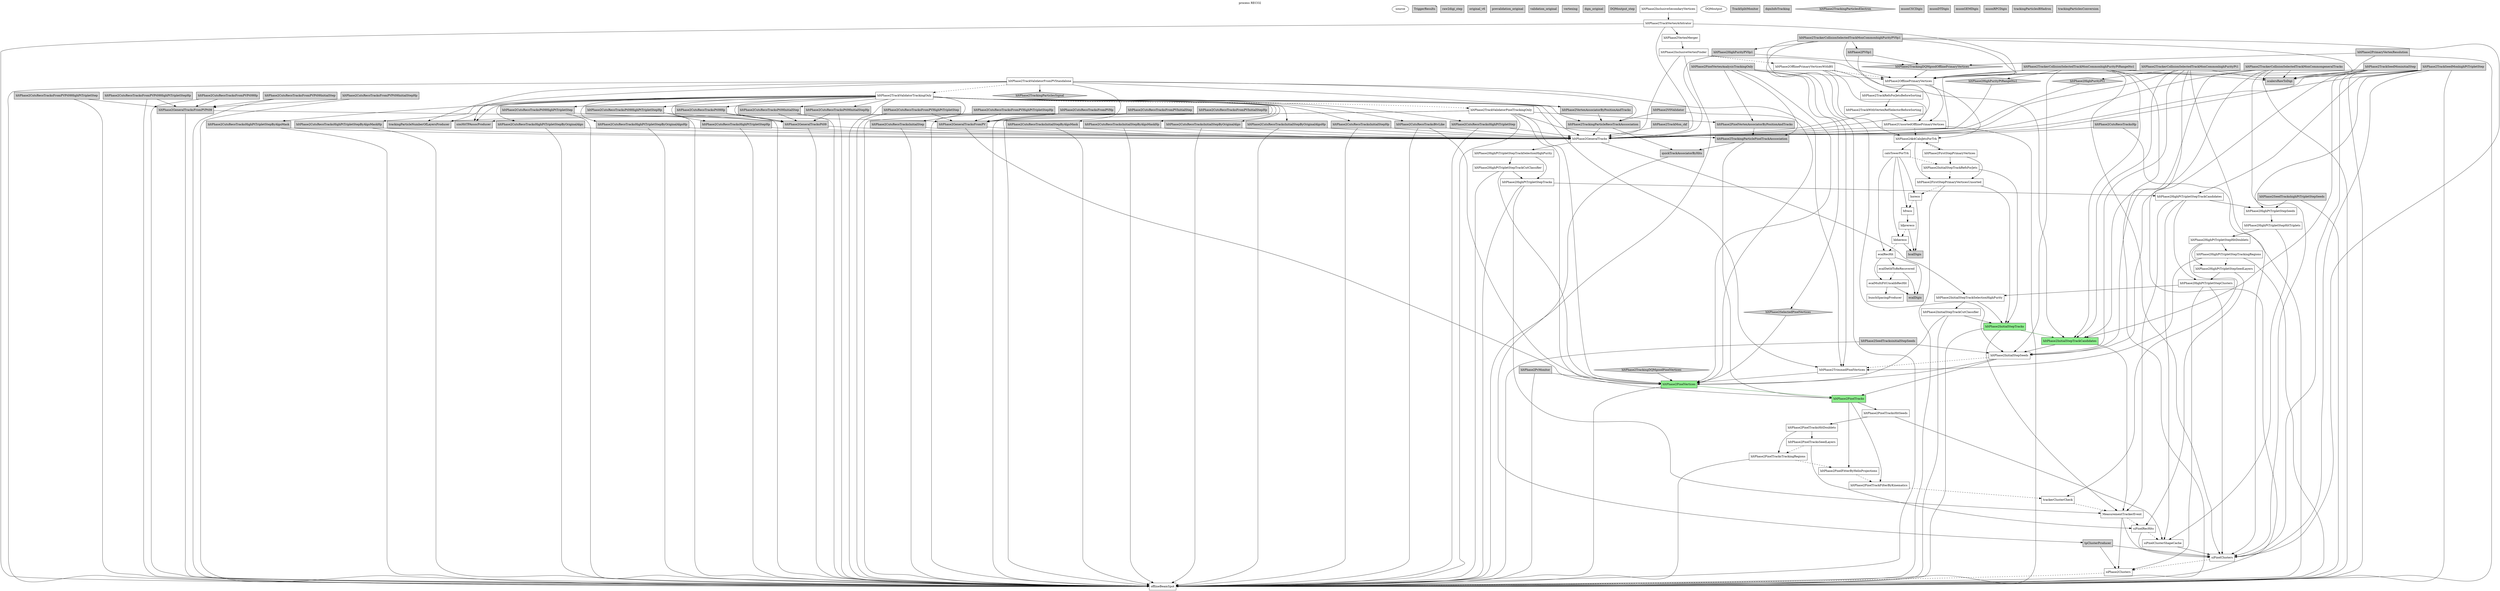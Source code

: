 digraph RECO2 {
graph [
label="process RECO2", labelloc=top];
0[color=black, fillcolor=white, label=source, shape=oval, style=filled, tooltip=PoolSource];
1[color=black, fillcolor=lightgrey, label=TriggerResults, shape=note, style=filled, tooltip=TriggerResultInserter];
2[color=black, fillcolor=lightgrey, label=raw2digi_step, shape=box, style=filled, tooltip=PathStatusInserter];
3[color=black, fillcolor=lightgrey, label=original_v6, shape=box, style=filled, tooltip=PathStatusInserter];
4[color=black, fillcolor=lightgrey, label=prevalidation_original, shape=box, style=filled, tooltip=PathStatusInserter];
5[color=black, fillcolor=lightgrey, label=validation_original, shape=box, style=filled, tooltip=PathStatusInserter];
6[color=black, fillcolor=lightgrey, label=vertexing, shape=box, style=filled, tooltip=PathStatusInserter];
7[color=black, fillcolor=lightgrey, label=dqm_original, shape=box, style=filled, tooltip=EndPathStatusInserter];
8[color=black, fillcolor=lightgrey, label=DQMoutput_step, shape=box, style=filled, tooltip=EndPathStatusInserter];
9[color=black, fillcolor=white, label=offlineBeamSpot, shape=box, style=filled, tooltip=BeamSpotProducer];
10[color=black, fillcolor=white, label=siPhase2Clusters, shape=box, style=filled, tooltip=Phase2TrackerClusterizer];
11[color=black, fillcolor=white, label=siPixelClusters, shape=box, style=filled, tooltip=SiPixelClusterProducer];
12[color=black, fillcolor=white, label=siPixelClusterShapeCache, shape=box, style=filled, tooltip=SiPixelClusterShapeCacheProducer];
13[color=black, fillcolor=white, label=siPixelRecHits, shape=box, style=filled, tooltip=SiPixelRecHitConverter];
14[color=black, fillcolor=white, label=MeasurementTrackerEvent, shape=box, style=filled, tooltip=MeasurementTrackerEventProducer];
15[color=black, fillcolor=white, label=trackerClusterCheck, shape=box, style=filled, tooltip=ClusterCheckerEDProducer];
16[color=black, fillcolor=white, label=hltPhase2PixelTrackFilterByKinematics, shape=box, style=filled, tooltip=PixelTrackFilterByKinematicsProducer];
17[color=black, fillcolor=white, label=hltPhase2PixelFitterByHelixProjections, shape=box, style=filled, tooltip=PixelFitterByHelixProjectionsProducer];
18[color=black, fillcolor=white, label=hltPhase2PixelTracksTrackingRegions, shape=box, style=filled, tooltip=GlobalTrackingRegionFromBeamSpotEDProducer];
19[color=black, fillcolor=white, label=hltPhase2PixelTracksSeedLayers, shape=box, style=filled, tooltip=SeedingLayersEDProducer];
20[color=black, fillcolor=white, label=hltPhase2PixelTracksHitDoublets, shape=box, style=filled, tooltip=HitPairEDProducer];
21[color=black, fillcolor=white, label=hltPhase2PixelTracksHitSeeds, shape=box, style=filled, tooltip=CAHitQuadrupletEDProducer];
22[color=black, fillcolor=lightgreen, label=hltPhase2PixelTracks, shape=box, style=filled, tooltip=PixelTrackProducer];
23[color=black, fillcolor=lightgreen, label=hltPhase2PixelVertices, shape=box, style=filled, tooltip=PixelVertexProducer];
24[color=black, fillcolor=white, label=hltPhase2TrimmedPixelVertices, shape=box, style=filled, tooltip=PixelVertexCollectionTrimmer];
25[color=black, fillcolor=white, label=hltPhase2InitialStepSeeds, shape=box, style=filled, tooltip=SeedGeneratorFromProtoTracksEDProducer];
26[color=black, fillcolor=lightgreen, label=hltPhase2InitialStepTrackCandidates, shape=box, style=filled, tooltip=CkfTrackCandidateMaker];
27[color=black, fillcolor=lightgreen, label=hltPhase2InitialStepTracks, shape=box, style=filled, tooltip=TrackProducer];
28[color=black, fillcolor=white, label=hltPhase2InitialStepTrackCutClassifier, shape=box, style=filled, tooltip=TrackCutClassifier];
29[color=black, fillcolor=white, label=hltPhase2InitialStepTrackSelectionHighPurity, shape=box, style=filled, tooltip=TrackCollectionFilterCloner];
30[color=black, fillcolor=white, label=hltPhase2HighPtTripletStepClusters, shape=box, style=filled, tooltip=TrackClusterRemoverPhase2];
31[color=black, fillcolor=white, label=hltPhase2HighPtTripletStepSeedLayers, shape=box, style=filled, tooltip=SeedingLayersEDProducer];
32[color=black, fillcolor=white, label=hltPhase2HighPtTripletStepTrackingRegions, shape=box, style=filled, tooltip=GlobalTrackingRegionWithVerticesEDProducer];
33[color=black, fillcolor=white, label=hltPhase2HighPtTripletStepHitDoublets, shape=box, style=filled, tooltip=HitPairEDProducer];
34[color=black, fillcolor=white, label=hltPhase2HighPtTripletStepHitTriplets, shape=box, style=filled, tooltip=CAHitTripletEDProducer];
35[color=black, fillcolor=white, label=hltPhase2HighPtTripletStepSeeds, shape=box, style=filled, tooltip=SeedCreatorFromRegionConsecutiveHitsEDProducer];
36[color=black, fillcolor=white, label=hltPhase2HighPtTripletStepTrackCandidates, shape=box, style=filled, tooltip=CkfTrackCandidateMaker];
37[color=black, fillcolor=white, label=hltPhase2HighPtTripletStepTracks, shape=box, style=filled, tooltip=TrackProducer];
38[color=black, fillcolor=white, label=hltPhase2HighPtTripletStepTrackCutClassifier, shape=box, style=filled, tooltip=TrackCutClassifier];
39[color=black, fillcolor=white, label=hltPhase2HighPtTripletStepTrackSelectionHighPurity, shape=box, style=filled, tooltip=TrackCollectionFilterCloner];
40[color=black, fillcolor=white, label=hltPhase2GeneralTracks, shape=box, style=filled, tooltip=TrackListMerger];
41[color=black, fillcolor=white, label=hltPhase2TrackValidatorPixelTrackingOnly, shape=box, style=filled, tooltip=MultiTrackValidator];
42[color=black, fillcolor=white, label=hltPhase2TrackValidatorTrackingOnly, shape=box, style=filled, tooltip=MultiTrackValidator];
43[color=black, fillcolor=white, label=hltPhase2TrackValidatorFromPVStandalone, shape=box, style=filled, tooltip=MultiTrackValidator];
44[color=black, fillcolor=white, label=bunchSpacingProducer, shape=box, style=filled, tooltip=BunchSpacingProducer];
45[color=black, fillcolor=white, label=ecalMultiFitUncalibRecHit, shape=box, style=filled, tooltip=EcalUncalibRecHitProducer];
46[color=black, fillcolor=white, label=ecalDetIdToBeRecovered, shape=box, style=filled, tooltip=EcalDetIdToBeRecoveredProducer];
47[color=black, fillcolor=white, label=ecalRecHit, shape=box, style=filled, tooltip=EcalRecHitProducer];
48[color=black, fillcolor=white, label=hbhereco, shape=box, style=filled, tooltip=HBHEPhase1Reconstructor];
49[color=black, fillcolor=white, label=hfprereco, shape=box, style=filled, tooltip=HFPreReconstructor];
50[color=black, fillcolor=white, label=hfreco, shape=box, style=filled, tooltip=HFPhase1Reconstructor];
51[color=black, fillcolor=white, label=horeco, shape=box, style=filled, tooltip=HcalHitReconstructor];
52[color=black, fillcolor=white, label=hltPhase2FirstStepPrimaryVerticesUnsorted, shape=box, style=filled, tooltip=PrimaryVertexProducer];
53[color=black, fillcolor=white, label=hltPhase2InitialStepTrackRefsForJets, shape=box, style=filled, tooltip=ChargedRefCandidateProducer];
54[color=black, fillcolor=white, label=caloTowerForTrk, shape=box, style=filled, tooltip=CaloTowersCreator];
55[color=black, fillcolor=white, label=hltPhase2Ak4CaloJetsForTrk, shape=box, style=filled, tooltip=FastjetJetProducer];
56[color=black, fillcolor=white, label=hltPhase2FirstStepPrimaryVertices, shape=box, style=filled, tooltip=RecoChargedRefCandidatePrimaryVertexSorter];
57[color=black, fillcolor=white, label=hltPhase2UnsortedOfflinePrimaryVertices, shape=box, style=filled, tooltip=PrimaryVertexProducer];
58[color=black, fillcolor=white, label=hltPhase2TrackWithVertexRefSelectorBeforeSorting, shape=box, style=filled, tooltip=TrackWithVertexRefSelector];
59[color=black, fillcolor=white, label=hltPhase2TrackRefsForJetsBeforeSorting, shape=box, style=filled, tooltip=ChargedRefCandidateProducer];
60[color=black, fillcolor=white, label=hltPhase2OfflinePrimaryVertices, shape=box, style=filled, tooltip=RecoChargedRefCandidatePrimaryVertexSorter];
61[color=black, fillcolor=white, label=hltPhase2OfflinePrimaryVerticesWithBS, shape=box, style=filled, tooltip=RecoChargedRefCandidatePrimaryVertexSorter];
62[color=black, fillcolor=white, label=hltPhase2InclusiveVertexFinder, shape=box, style=filled, tooltip=InclusiveVertexFinder];
63[color=black, fillcolor=white, label=hltPhase2VertexMerger, shape=box, style=filled, tooltip=VertexMerger];
64[color=black, fillcolor=white, label=hltPhase2TrackVertexArbitrator, shape=box, style=filled, tooltip=TrackVertexArbitrator];
65[color=black, fillcolor=white, label=hltPhase2InclusiveSecondaryVertices, shape=box, style=filled, tooltip=VertexMerger];
66[color=black, fillcolor=white, label=DQMoutput, shape=oval, style=filled, tooltip=DQMRootOutputModule];
67[color=black, fillcolor=lightgrey, label=TrackSplitMonitor, shape=box, style=filled, tooltip=TrackSplittingMonitor];
68[color=black, fillcolor=lightgrey, label=dqmInfoTracking, shape=box, style=filled, tooltip=DQMEventInfo];
69[color=black, fillcolor=lightgrey, label=ecalDigis, shape=box, style=filled, tooltip=EcalRawToDigi];
70[color=black, fillcolor=lightgrey, label=hcalDigis, shape=box, style=filled, tooltip=HcalRawToDigi];
71[color=black, fillcolor=lightgrey, label=hltPhase2CutsRecoTracksBtvLike, shape=box, style=filled, tooltip=RecoTrackViewRefSelector];
72[color=black, fillcolor=lightgrey, label=hltPhase2CutsRecoTracksFromPVHighPtTripletStep, shape=box, style=filled, tooltip=RecoTrackViewRefSelector];
73[color=black, fillcolor=lightgrey, label=hltPhase2CutsRecoTracksFromPVHighPtTripletStepHp, shape=box, style=filled, tooltip=RecoTrackViewRefSelector];
74[color=black, fillcolor=lightgrey, label=hltPhase2CutsRecoTracksFromPVHp, shape=box, style=filled, tooltip=RecoTrackViewRefSelector];
75[color=black, fillcolor=lightgrey, label=hltPhase2CutsRecoTracksFromPVInitialStep, shape=box, style=filled, tooltip=RecoTrackViewRefSelector];
76[color=black, fillcolor=lightgrey, label=hltPhase2CutsRecoTracksFromPVInitialStepHp, shape=box, style=filled, tooltip=RecoTrackViewRefSelector];
77[color=black, fillcolor=lightgrey, label=hltPhase2CutsRecoTracksFromPVPt09HighPtTripletStep, shape=box, style=filled, tooltip=RecoTrackViewRefSelector];
78[color=black, fillcolor=lightgrey, label=hltPhase2CutsRecoTracksFromPVPt09HighPtTripletStepHp, shape=box, style=filled, tooltip=RecoTrackViewRefSelector];
79[color=black, fillcolor=lightgrey, label=hltPhase2CutsRecoTracksFromPVPt09Hp, shape=box, style=filled, tooltip=RecoTrackViewRefSelector];
80[color=black, fillcolor=lightgrey, label=hltPhase2CutsRecoTracksFromPVPt09InitialStep, shape=box, style=filled, tooltip=RecoTrackViewRefSelector];
81[color=black, fillcolor=lightgrey, label=hltPhase2CutsRecoTracksFromPVPt09InitialStepHp, shape=box, style=filled, tooltip=RecoTrackViewRefSelector];
82[color=black, fillcolor=lightgrey, label=hltPhase2CutsRecoTracksHighPtTripletStep, shape=box, style=filled, tooltip=RecoTrackViewRefSelector];
83[color=black, fillcolor=lightgrey, label=hltPhase2CutsRecoTracksHighPtTripletStepByAlgoMask, shape=box, style=filled, tooltip=RecoTrackViewRefSelector];
84[color=black, fillcolor=lightgrey, label=hltPhase2CutsRecoTracksHighPtTripletStepByAlgoMaskHp, shape=box, style=filled, tooltip=RecoTrackViewRefSelector];
85[color=black, fillcolor=lightgrey, label=hltPhase2CutsRecoTracksHighPtTripletStepByOriginalAlgo, shape=box, style=filled, tooltip=RecoTrackViewRefSelector];
86[color=black, fillcolor=lightgrey, label=hltPhase2CutsRecoTracksHighPtTripletStepByOriginalAlgoHp, shape=box, style=filled, tooltip=RecoTrackViewRefSelector];
87[color=black, fillcolor=lightgrey, label=hltPhase2CutsRecoTracksHighPtTripletStepHp, shape=box, style=filled, tooltip=RecoTrackViewRefSelector];
88[color=black, fillcolor=lightgrey, label=hltPhase2CutsRecoTracksHp, shape=box, style=filled, tooltip=RecoTrackViewRefSelector];
89[color=black, fillcolor=lightgrey, label=hltPhase2CutsRecoTracksInitialStep, shape=box, style=filled, tooltip=RecoTrackViewRefSelector];
90[color=black, fillcolor=lightgrey, label=hltPhase2CutsRecoTracksInitialStepByAlgoMask, shape=box, style=filled, tooltip=RecoTrackViewRefSelector];
91[color=black, fillcolor=lightgrey, label=hltPhase2CutsRecoTracksInitialStepByAlgoMaskHp, shape=box, style=filled, tooltip=RecoTrackViewRefSelector];
92[color=black, fillcolor=lightgrey, label=hltPhase2CutsRecoTracksInitialStepByOriginalAlgo, shape=box, style=filled, tooltip=RecoTrackViewRefSelector];
93[color=black, fillcolor=lightgrey, label=hltPhase2CutsRecoTracksInitialStepByOriginalAlgoHp, shape=box, style=filled, tooltip=RecoTrackViewRefSelector];
94[color=black, fillcolor=lightgrey, label=hltPhase2CutsRecoTracksInitialStepHp, shape=box, style=filled, tooltip=RecoTrackViewRefSelector];
95[color=black, fillcolor=lightgrey, label=hltPhase2CutsRecoTracksPt09HighPtTripletStep, shape=box, style=filled, tooltip=RecoTrackViewRefSelector];
96[color=black, fillcolor=lightgrey, label=hltPhase2CutsRecoTracksPt09HighPtTripletStepHp, shape=box, style=filled, tooltip=RecoTrackViewRefSelector];
97[color=black, fillcolor=lightgrey, label=hltPhase2CutsRecoTracksPt09Hp, shape=box, style=filled, tooltip=RecoTrackViewRefSelector];
98[color=black, fillcolor=lightgrey, label=hltPhase2CutsRecoTracksPt09InitialStep, shape=box, style=filled, tooltip=RecoTrackViewRefSelector];
99[color=black, fillcolor=lightgrey, label=hltPhase2CutsRecoTracksPt09InitialStepHp, shape=box, style=filled, tooltip=RecoTrackViewRefSelector];
100[color=black, fillcolor=lightgrey, label=hltPhase2GeneralTracksFromPV, shape=box, style=filled, tooltip=TrackWithVertexRefSelector];
101[color=black, fillcolor=lightgrey, label=hltPhase2GeneralTracksFromPVPt09, shape=box, style=filled, tooltip=RecoTrackViewRefSelector];
102[color=black, fillcolor=lightgrey, label=hltPhase2GeneralTracksPt09, shape=box, style=filled, tooltip=RecoTrackViewRefSelector];
103[color=black, fillcolor=lightgrey, label=hltPhase2HighPurityPV0p1, shape=box, style=filled, tooltip=TrackWithVertexSelector];
104[color=black, fillcolor=lightgrey, label=hltPhase2HighPurityPt1, shape=diamond, style=filled, tooltip=TrackSelector];
105[color=black, fillcolor=lightgrey, label=hltPhase2HighPurityPtRange0to1, shape=diamond, style=filled, tooltip=TrackSelector];
106[color=black, fillcolor=lightgrey, label=hltPhase2PV0p1, shape=box, style=filled, tooltip=TrackWithVertexSelector];
107[color=black, fillcolor=lightgrey, label=hltPhase2PixelVertexAnalysisTrackingOnly, shape=box, style=filled, tooltip=PrimaryVertexAnalyzer4PUSlimmed];
108[color=black, fillcolor=lightgrey, label=hltPhase2PixelVertexAssociatorByPositionAndTracks, shape=box, style=filled, tooltip=VertexAssociatorByPositionAndTracksProducer];
109[color=black, fillcolor=lightgrey, label=hltPhase2PrimaryVertexResolution, shape=box, style=filled, tooltip=PrimaryVertexResolution];
110[color=black, fillcolor=lightgrey, label=hltPhase2PvMonitor, shape=box, style=filled, tooltip=PrimaryVertexMonitor];
111[color=black, fillcolor=lightgrey, label=hltPhase2SeedTrackshighPtTripletStepSeeds, shape=box, style=filled, tooltip=TrackFromSeedProducer];
112[color=black, fillcolor=lightgrey, label=hltPhase2SeedTracksinitialStepSeeds, shape=box, style=filled, tooltip=TrackFromSeedProducer];
113[color=black, fillcolor=lightgrey, label=hltPhase2SelectedPixelVertices, shape=diamond, style=filled, tooltip=VertexSelector];
114[color=black, fillcolor=lightgrey, label=hltPhase2TrackMon_ckf, shape=box, style=filled, tooltip=TrackEfficiencyMonitor];
115[color=black, fillcolor=lightgrey, label=hltPhase2TrackSeedMonhighPtTripletStep, shape=box, style=filled, tooltip=TrackingMonitor];
116[color=black, fillcolor=lightgrey, label=hltPhase2TrackSeedMoninitialStep, shape=box, style=filled, tooltip=TrackingMonitor];
117[color=black, fillcolor=lightgrey, label=hltPhase2TrackerCollisionSelectedTrackMonCommongeneralTracks, shape=box, style=filled, tooltip=TrackingMonitor];
118[color=black, fillcolor=lightgrey, label=hltPhase2TrackerCollisionSelectedTrackMonCommonhighPurityPV0p1, shape=box, style=filled, tooltip=TrackingMonitor];
119[color=black, fillcolor=lightgrey, label=hltPhase2TrackerCollisionSelectedTrackMonCommonhighPurityPt1, shape=box, style=filled, tooltip=TrackingMonitor];
120[color=black, fillcolor=lightgrey, label=hltPhase2TrackerCollisionSelectedTrackMonCommonhighPurityPtRange0to1, shape=box, style=filled, tooltip=TrackingMonitor];
121[color=black, fillcolor=lightgrey, label=hltPhase2TrackingDQMgoodOfflinePrimaryVertices, shape=diamond, style=filled, tooltip=VertexSelector];
122[color=black, fillcolor=lightgrey, label=hltPhase2TrackingDQMgoodPixelVertices, shape=diamond, style=filled, tooltip=VertexSelector];
123[color=black, fillcolor=lightgrey, label=hltPhase2TrackingParticlePixelTrackAsssociation, shape=box, style=filled, tooltip=TrackAssociatorEDProducer];
124[color=black, fillcolor=lightgrey, label=hltPhase2TrackingParticleRecoTrackAsssociation, shape=box, style=filled, tooltip=TrackAssociatorEDProducer];
125[color=black, fillcolor=lightgrey, label=hltPhase2TrackingParticlesElectron, shape=diamond, style=filled, tooltip=TrackingParticleRefSelector];
126[color=black, fillcolor=lightgrey, label=hltPhase2TrackingParticlesSignal, shape=diamond, style=filled, tooltip=TrackingParticleRefSelector];
127[color=black, fillcolor=lightgrey, label=hltPhase2V0Validator, shape=box, style=filled, tooltip=V0Validator];
128[color=black, fillcolor=lightgrey, label=hltPhase2VertexAssociatorByPositionAndTracks, shape=box, style=filled, tooltip=VertexAssociatorByPositionAndTracksProducer];
129[color=black, fillcolor=lightgrey, label=muonCSCDigis, shape=box, style=filled, tooltip=CSCDCCUnpacker];
130[color=black, fillcolor=lightgrey, label=muonDTDigis, shape=box, style=filled, tooltip=DTuROSRawToDigi];
131[color=black, fillcolor=lightgrey, label=muonGEMDigis, shape=box, style=filled, tooltip=GEMRawToDigiModule];
132[color=black, fillcolor=lightgrey, label=muonRPCDigis, shape=box, style=filled, tooltip=RPCUnpackingModule];
133[color=black, fillcolor=lightgrey, label=quickTrackAssociatorByHits, shape=box, style=filled, tooltip=QuickTrackAssociatorByHitsProducer];
134[color=black, fillcolor=lightgrey, label=scalersRawToDigi, shape=box, style=filled, tooltip=ScalersRawToDigi];
135[color=black, fillcolor=lightgrey, label=simHitTPAssocProducer, shape=box, style=filled, tooltip=SimHitTPAssociationProducer];
136[color=black, fillcolor=lightgrey, label=tpClusterProducer, shape=box, style=filled, tooltip=ClusterTPAssociationProducer];
137[color=black, fillcolor=lightgrey, label=trackingParticleNumberOfLayersProducer, shape=box, style=filled, tooltip=TrackingParticleNumberOfLayersProducer];
138[color=black, fillcolor=lightgrey, label=trackingParticlesBHadron, shape=box, style=filled, tooltip=TrackingParticleBHadronRefSelector];
139[color=black, fillcolor=lightgrey, label=trackingParticlesConversion, shape=box, style=filled, tooltip=TrackingParticleConversionRefSelector];
10 -> 9[style=dashed];
11 -> 10[style=dashed];
12 -> 11;
13 -> 11;
13 -> 12[style=dashed];
14 -> 11;
14 -> 10;
14 -> 13[style=dashed];
15 -> 14[style=dashed];
16 -> 15[style=dashed];
17 -> 16[style=dashed];
18 -> 9;
18 -> 17[style=dashed];
19 -> 13;
19 -> 18[style=dashed];
20 -> 19;
20 -> 18;
21 -> 20;
21 -> 12;
22 -> 21;
22 -> 17;
22 -> 16;
23 -> 22[color=darkgreen];
23 -> 9;
24 -> 23;
25 -> 22;
25 -> 23;
25 -> 24[style=dashed];
26 -> 14;
26 -> 25;
27 -> 14;
27 -> 9;
27 -> 26[color=darkgreen];
28 -> 27;
28 -> 9;
28 -> 23;
29 -> 27;
29 -> 28;
30 -> 29;
30 -> 11;
30 -> 10;
31 -> 13;
31 -> 30;
32 -> 9;
32 -> 24;
32 -> 31[style=dashed];
33 -> 31;
33 -> 32;
33 -> 15;
34 -> 33;
34 -> 12;
35 -> 34;
36 -> 12;
36 -> 14;
36 -> 35;
36 -> 30;
37 -> 14;
37 -> 9;
37 -> 36;
38 -> 37;
38 -> 9;
38 -> 23;
39 -> 37;
39 -> 38;
40 -> 29;
40 -> 39;
41 -> 22;
41 -> 9;
41 -> 137;
41 -> 23;
41 -> 108;
41 -> 135;
41 -> 123;
42 -> 40;
42 -> 89;
42 -> 82;
42 -> 94;
42 -> 87;
42 -> 92;
42 -> 85;
42 -> 93;
42 -> 86;
42 -> 102;
42 -> 97;
42 -> 71;
42 -> 90;
42 -> 83;
42 -> 91;
42 -> 84;
42 -> 98;
42 -> 95;
42 -> 99;
42 -> 96;
42 -> 9;
42 -> 137;
42 -> 24;
42 -> 128;
42 -> 135;
42 -> 124;
42 -> 41[style=dashed];
43 -> 126;
43 -> 100;
43 -> 9;
43 -> 137;
43 -> 24;
43 -> 128;
43 -> 135;
43 -> 124;
43 -> 42[style=dashed];
45 -> 69;
45 -> 44;
46 -> 69;
46 -> 45[style=dashed];
47 -> 45;
47 -> 46;
47 -> 69;
48 -> 70;
48 -> 47[style=dashed];
49 -> 70;
49 -> 48[style=dashed];
50 -> 49;
51 -> 70;
51 -> 50[style=dashed];
52 -> 27;
52 -> 9;
52 -> 51[style=dashed];
53 -> 27;
53 -> 52[style=dashed];
54 -> 48;
54 -> 51;
54 -> 50;
54 -> 47;
54 -> 53[style=dashed];
55 -> 52;
55 -> 54;
55 -> 56[style=dashed];
56 -> 53;
56 -> 52;
56 -> 55;
57 -> 40;
57 -> 9;
57 -> 55[style=dashed];
58 -> 40;
58 -> 57;
59 -> 58;
60 -> 59;
60 -> 57;
60 -> 55;
61 -> 59;
61 -> 57;
61 -> 55;
61 -> 60[style=dashed];
62 -> 9;
62 -> 60;
62 -> 40;
62 -> 61[style=dashed];
63 -> 62;
64 -> 60;
64 -> 63;
64 -> 9;
64 -> 40;
65 -> 64;
71 -> 40;
71 -> 9;
71 -> 23;
72 -> 100;
72 -> 9;
73 -> 100;
73 -> 9;
74 -> 100;
74 -> 9;
75 -> 100;
75 -> 9;
76 -> 100;
76 -> 9;
77 -> 101;
77 -> 9;
78 -> 101;
78 -> 9;
79 -> 101;
79 -> 9;
80 -> 101;
80 -> 9;
81 -> 101;
81 -> 9;
82 -> 40;
82 -> 9;
83 -> 40;
83 -> 9;
84 -> 40;
84 -> 9;
85 -> 40;
85 -> 9;
86 -> 40;
86 -> 9;
87 -> 40;
87 -> 9;
88 -> 40;
88 -> 9;
89 -> 40;
89 -> 9;
90 -> 40;
90 -> 9;
91 -> 40;
91 -> 9;
92 -> 40;
92 -> 9;
93 -> 40;
93 -> 9;
94 -> 40;
94 -> 9;
95 -> 102;
95 -> 9;
96 -> 102;
96 -> 9;
97 -> 102;
97 -> 9;
98 -> 102;
98 -> 9;
99 -> 102;
99 -> 9;
100 -> 40;
100 -> 23;
101 -> 100;
101 -> 9;
102 -> 40;
102 -> 9;
103 -> 40;
103 -> 121;
104 -> 40;
105 -> 40;
106 -> 40;
106 -> 121;
107 -> 123;
107 -> 108;
107 -> 23;
107 -> 113;
107 -> 24;
107 -> 60;
108 -> 123;
109 -> 121;
109 -> 9;
109 -> 134;
110 -> 23;
110 -> 9;
111 -> 35;
111 -> 9;
112 -> 25;
112 -> 9;
113 -> 23;
114 -> 40;
115 -> 9;
115 -> 60;
115 -> 134;
115 -> 40;
115 -> 36;
115 -> 35;
115 -> 11;
116 -> 9;
116 -> 60;
116 -> 134;
116 -> 40;
116 -> 26;
116 -> 25;
116 -> 11;
117 -> 134;
117 -> 9;
117 -> 60;
117 -> 40;
117 -> 26;
117 -> 25;
117 -> 11;
118 -> 134;
118 -> 9;
118 -> 60;
118 -> 106;
118 -> 103;
118 -> 26;
118 -> 25;
118 -> 11;
119 -> 134;
119 -> 9;
119 -> 60;
119 -> 40;
119 -> 104;
119 -> 26;
119 -> 25;
119 -> 11;
120 -> 134;
120 -> 9;
120 -> 60;
120 -> 40;
120 -> 105;
120 -> 26;
120 -> 25;
120 -> 11;
121 -> 60;
122 -> 23;
123 -> 22;
123 -> 133;
124 -> 40;
124 -> 133;
127 -> 124;
127 -> 23;
128 -> 124;
133 -> 136;
136 -> 11;
136 -> 10;
}
